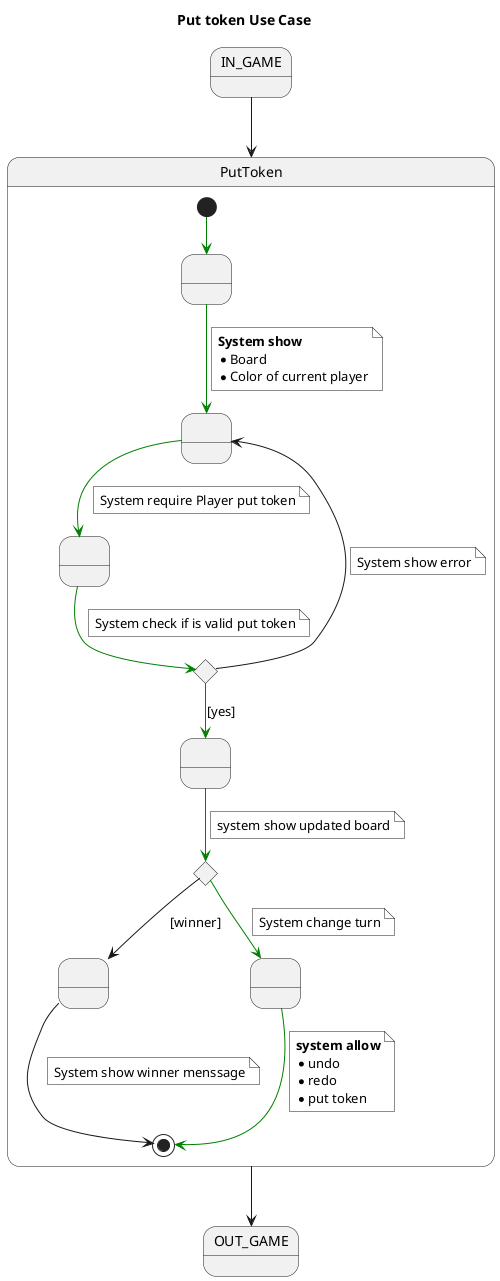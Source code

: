 @startuml
title "Put token Use Case"

state IN_GAME
state PutToken

IN_GAME --> PutToken

state PutToken {
	state " " as zero
	state " " as one
	state " " as two
	state is_validPut <<choice>>
	state " " as tree
	state " " as four
	state " " as five
	state is_winner <<choice>>
	[*] -[#green]-> zero
	zero -[#green]-> one
	note on link #white
		<b>System show</b>
		* Board
		* Color of current player
	end note
	one -[#green]-> two
	note on link #white
		System require Player put token
	end note
	two -[#green]-> is_validPut
	note on link #white
		System check if is valid put token
	end note
	
	is_validPut -[#green]-> tree : [yes]
		tree -[#green]-> is_winner
		note on link #white
			system show updated board
		end note
		is_winner --> four : [winner]
		four --> [*]
		note on link #white
			System show winner menssage
		end note
		is_winner -[#green]-> five
		note on link #white
			System change turn
		end note
		five -[#green]-> [*]
		note on link #white
			<b>system allow</b>
			* undo
			* redo
			* put token
		end note
			
	is_validPut --> one
		note on link #white
			System show error
		end note
}

PutToken --> OUT_GAME

@enduml